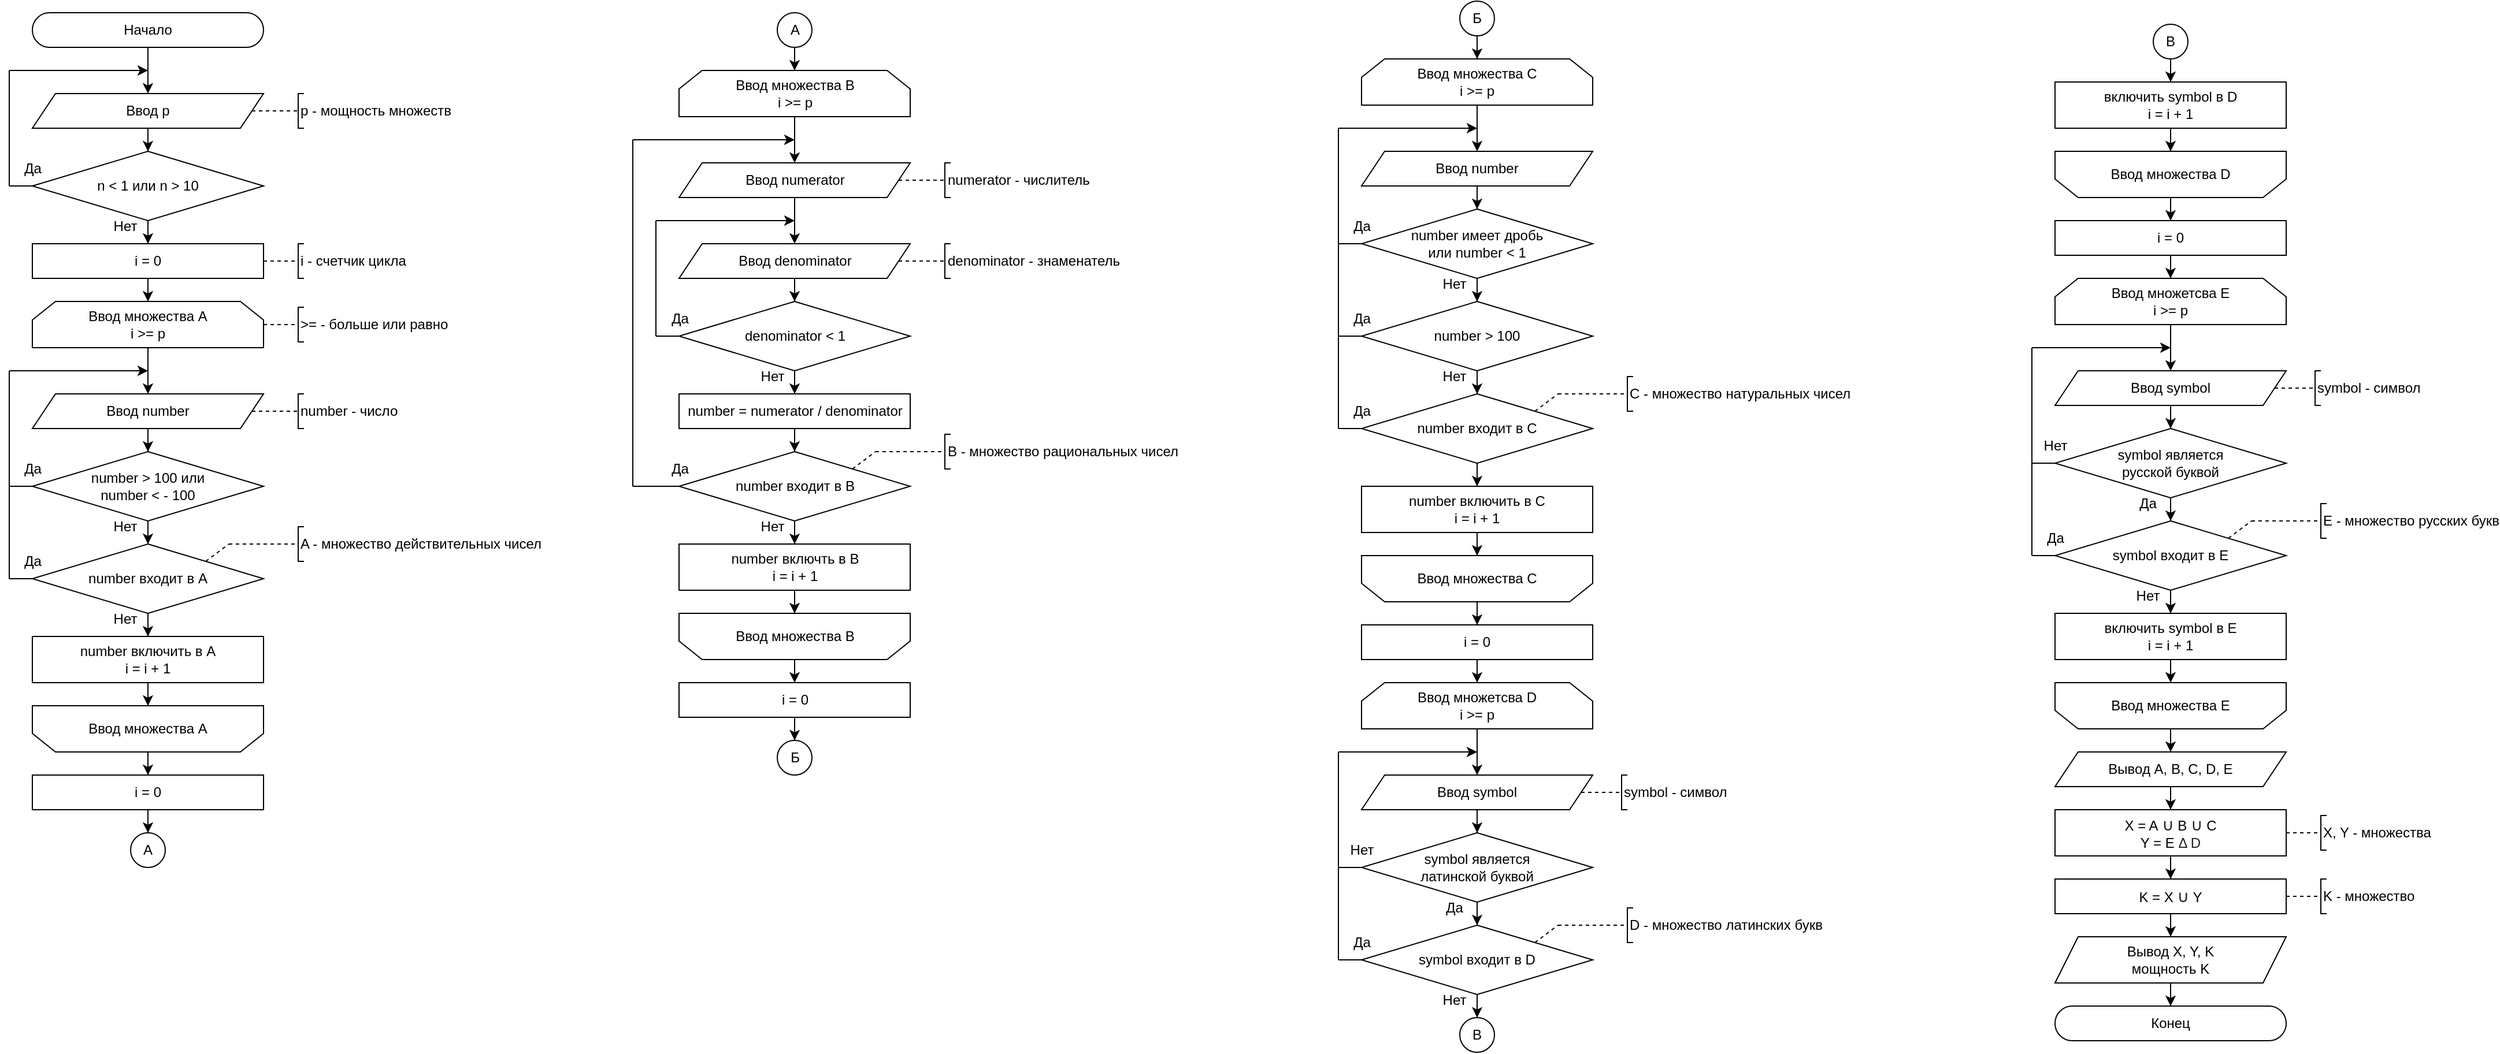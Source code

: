 <mxfile version="26.0.16">
  <diagram name="Страница — 1" id="PtERw0xOoVtdUdhSGjrE">
    <mxGraphModel dx="2607" dy="2776" grid="1" gridSize="10" guides="1" tooltips="1" connect="1" arrows="1" fold="1" page="1" pageScale="1" pageWidth="827" pageHeight="1169" math="0" shadow="0">
      <root>
        <mxCell id="0" />
        <mxCell id="1" parent="0" />
        <mxCell id="Uu_lsFA8rjKnJpgMJT7A-3" style="edgeStyle=orthogonalEdgeStyle;rounded=0;orthogonalLoop=1;jettySize=auto;html=1;" parent="1" source="Uu_lsFA8rjKnJpgMJT7A-1" target="Uu_lsFA8rjKnJpgMJT7A-2" edge="1">
          <mxGeometry relative="1" as="geometry" />
        </mxCell>
        <mxCell id="Uu_lsFA8rjKnJpgMJT7A-1" value="Начало" style="rounded=1;whiteSpace=wrap;html=1;arcSize=50;" parent="1" vertex="1">
          <mxGeometry x="160" y="-1150" width="200" height="30" as="geometry" />
        </mxCell>
        <mxCell id="Uu_lsFA8rjKnJpgMJT7A-7" style="edgeStyle=orthogonalEdgeStyle;rounded=0;orthogonalLoop=1;jettySize=auto;html=1;" parent="1" source="Uu_lsFA8rjKnJpgMJT7A-2" target="Uu_lsFA8rjKnJpgMJT7A-6" edge="1">
          <mxGeometry relative="1" as="geometry" />
        </mxCell>
        <mxCell id="Uu_lsFA8rjKnJpgMJT7A-2" value="Ввод p" style="shape=parallelogram;perimeter=parallelogramPerimeter;whiteSpace=wrap;html=1;fixedSize=1;" parent="1" vertex="1">
          <mxGeometry x="160" y="-1080" width="200" height="30" as="geometry" />
        </mxCell>
        <mxCell id="Uu_lsFA8rjKnJpgMJT7A-4" value="p - мощность множеств" style="strokeWidth=1;html=1;shape=mxgraph.flowchart.annotation_1;align=left;pointerEvents=1;" parent="1" vertex="1">
          <mxGeometry x="390" y="-1080" width="5" height="30" as="geometry" />
        </mxCell>
        <mxCell id="Uu_lsFA8rjKnJpgMJT7A-5" value="" style="endArrow=none;html=1;rounded=0;entryX=0;entryY=0.5;entryDx=0;entryDy=0;entryPerimeter=0;dashed=1;" parent="1" source="Uu_lsFA8rjKnJpgMJT7A-2" target="Uu_lsFA8rjKnJpgMJT7A-4" edge="1">
          <mxGeometry width="50" height="50" relative="1" as="geometry">
            <mxPoint x="360" y="-1065" as="sourcePoint" />
            <mxPoint x="440" y="-1075" as="targetPoint" />
          </mxGeometry>
        </mxCell>
        <mxCell id="Uu_lsFA8rjKnJpgMJT7A-13" style="edgeStyle=orthogonalEdgeStyle;rounded=0;orthogonalLoop=1;jettySize=auto;html=1;" parent="1" source="Uu_lsFA8rjKnJpgMJT7A-6" target="Uu_lsFA8rjKnJpgMJT7A-12" edge="1">
          <mxGeometry relative="1" as="geometry" />
        </mxCell>
        <mxCell id="Uu_lsFA8rjKnJpgMJT7A-6" value="n &amp;lt; 1 или n &amp;gt; 10" style="rhombus;whiteSpace=wrap;html=1;" parent="1" vertex="1">
          <mxGeometry x="160" y="-1030" width="200" height="60" as="geometry" />
        </mxCell>
        <mxCell id="Uu_lsFA8rjKnJpgMJT7A-8" value="" style="endArrow=none;html=1;rounded=0;entryX=0;entryY=0.5;entryDx=0;entryDy=0;" parent="1" target="Uu_lsFA8rjKnJpgMJT7A-6" edge="1">
          <mxGeometry width="50" height="50" relative="1" as="geometry">
            <mxPoint x="140" y="-1000" as="sourcePoint" />
            <mxPoint x="350" y="-1030" as="targetPoint" />
          </mxGeometry>
        </mxCell>
        <mxCell id="Uu_lsFA8rjKnJpgMJT7A-9" value="" style="endArrow=classic;html=1;rounded=0;endFill=1;" parent="1" edge="1">
          <mxGeometry width="50" height="50" relative="1" as="geometry">
            <mxPoint x="140" y="-1100" as="sourcePoint" />
            <mxPoint x="260" y="-1100" as="targetPoint" />
          </mxGeometry>
        </mxCell>
        <mxCell id="Uu_lsFA8rjKnJpgMJT7A-10" value="" style="endArrow=none;html=1;rounded=0;" parent="1" edge="1">
          <mxGeometry width="50" height="50" relative="1" as="geometry">
            <mxPoint x="140" y="-1000" as="sourcePoint" />
            <mxPoint x="140" y="-1100" as="targetPoint" />
          </mxGeometry>
        </mxCell>
        <mxCell id="Uu_lsFA8rjKnJpgMJT7A-11" value="Да" style="text;html=1;align=center;verticalAlign=middle;resizable=0;points=[];autosize=1;strokeColor=none;fillColor=none;" parent="1" vertex="1">
          <mxGeometry x="140" y="-1030" width="40" height="30" as="geometry" />
        </mxCell>
        <mxCell id="Uu_lsFA8rjKnJpgMJT7A-17" style="edgeStyle=orthogonalEdgeStyle;rounded=0;orthogonalLoop=1;jettySize=auto;html=1;" parent="1" source="Uu_lsFA8rjKnJpgMJT7A-12" target="Uu_lsFA8rjKnJpgMJT7A-16" edge="1">
          <mxGeometry relative="1" as="geometry" />
        </mxCell>
        <mxCell id="Uu_lsFA8rjKnJpgMJT7A-12" value="i = 0" style="rounded=0;whiteSpace=wrap;html=1;" parent="1" vertex="1">
          <mxGeometry x="160" y="-950" width="200" height="30" as="geometry" />
        </mxCell>
        <mxCell id="Uu_lsFA8rjKnJpgMJT7A-14" value="i - счетчик цикла" style="strokeWidth=1;html=1;shape=mxgraph.flowchart.annotation_1;align=left;pointerEvents=1;" parent="1" vertex="1">
          <mxGeometry x="390" y="-950" width="5" height="30" as="geometry" />
        </mxCell>
        <mxCell id="Uu_lsFA8rjKnJpgMJT7A-15" value="" style="endArrow=none;html=1;rounded=0;entryX=0;entryY=0.5;entryDx=0;entryDy=0;entryPerimeter=0;exitX=1;exitY=0.5;exitDx=0;exitDy=0;dashed=1;" parent="1" target="Uu_lsFA8rjKnJpgMJT7A-14" edge="1">
          <mxGeometry width="50" height="50" relative="1" as="geometry">
            <mxPoint x="360" y="-935" as="sourcePoint" />
            <mxPoint x="440" y="-945" as="targetPoint" />
          </mxGeometry>
        </mxCell>
        <mxCell id="Uu_lsFA8rjKnJpgMJT7A-19" style="edgeStyle=orthogonalEdgeStyle;rounded=0;orthogonalLoop=1;jettySize=auto;html=1;" parent="1" source="Uu_lsFA8rjKnJpgMJT7A-16" target="Uu_lsFA8rjKnJpgMJT7A-18" edge="1">
          <mxGeometry relative="1" as="geometry" />
        </mxCell>
        <mxCell id="Uu_lsFA8rjKnJpgMJT7A-16" value="Ввод множества A&lt;div&gt;i &amp;gt;= p&lt;/div&gt;" style="shape=loopLimit;whiteSpace=wrap;html=1;" parent="1" vertex="1">
          <mxGeometry x="160" y="-900" width="200" height="40" as="geometry" />
        </mxCell>
        <mxCell id="Uu_lsFA8rjKnJpgMJT7A-23" style="edgeStyle=orthogonalEdgeStyle;rounded=0;orthogonalLoop=1;jettySize=auto;html=1;" parent="1" source="Uu_lsFA8rjKnJpgMJT7A-18" target="Uu_lsFA8rjKnJpgMJT7A-22" edge="1">
          <mxGeometry relative="1" as="geometry" />
        </mxCell>
        <mxCell id="Uu_lsFA8rjKnJpgMJT7A-18" value="Ввод number" style="shape=parallelogram;perimeter=parallelogramPerimeter;whiteSpace=wrap;html=1;fixedSize=1;" parent="1" vertex="1">
          <mxGeometry x="160" y="-820" width="200" height="30" as="geometry" />
        </mxCell>
        <mxCell id="Uu_lsFA8rjKnJpgMJT7A-20" value="number - число" style="strokeWidth=1;html=1;shape=mxgraph.flowchart.annotation_1;align=left;pointerEvents=1;" parent="1" vertex="1">
          <mxGeometry x="390" y="-820" width="5" height="30" as="geometry" />
        </mxCell>
        <mxCell id="Uu_lsFA8rjKnJpgMJT7A-21" value="" style="endArrow=none;html=1;rounded=0;entryX=0;entryY=0.5;entryDx=0;entryDy=0;entryPerimeter=0;dashed=1;" parent="1" source="Uu_lsFA8rjKnJpgMJT7A-18" target="Uu_lsFA8rjKnJpgMJT7A-20" edge="1">
          <mxGeometry width="50" height="50" relative="1" as="geometry">
            <mxPoint x="360" y="-805" as="sourcePoint" />
            <mxPoint x="440" y="-815" as="targetPoint" />
          </mxGeometry>
        </mxCell>
        <mxCell id="Uu_lsFA8rjKnJpgMJT7A-31" style="edgeStyle=orthogonalEdgeStyle;rounded=0;orthogonalLoop=1;jettySize=auto;html=1;" parent="1" source="Uu_lsFA8rjKnJpgMJT7A-22" target="Uu_lsFA8rjKnJpgMJT7A-30" edge="1">
          <mxGeometry relative="1" as="geometry" />
        </mxCell>
        <mxCell id="Uu_lsFA8rjKnJpgMJT7A-22" value="number &amp;gt; 100 или&lt;div&gt;number &amp;lt; - 100&lt;/div&gt;" style="rhombus;whiteSpace=wrap;html=1;" parent="1" vertex="1">
          <mxGeometry x="160" y="-770" width="200" height="60" as="geometry" />
        </mxCell>
        <mxCell id="Uu_lsFA8rjKnJpgMJT7A-24" value="" style="endArrow=none;html=1;rounded=0;entryX=0;entryY=0.5;entryDx=0;entryDy=0;" parent="1" target="Uu_lsFA8rjKnJpgMJT7A-22" edge="1">
          <mxGeometry width="50" height="50" relative="1" as="geometry">
            <mxPoint x="140" y="-740" as="sourcePoint" />
            <mxPoint x="150" y="-740" as="targetPoint" />
          </mxGeometry>
        </mxCell>
        <mxCell id="Uu_lsFA8rjKnJpgMJT7A-25" value="" style="endArrow=classic;html=1;rounded=0;endFill=1;" parent="1" edge="1">
          <mxGeometry width="50" height="50" relative="1" as="geometry">
            <mxPoint x="140" y="-840" as="sourcePoint" />
            <mxPoint x="260" y="-840" as="targetPoint" />
          </mxGeometry>
        </mxCell>
        <mxCell id="Uu_lsFA8rjKnJpgMJT7A-26" value="" style="endArrow=none;html=1;rounded=0;" parent="1" edge="1">
          <mxGeometry width="50" height="50" relative="1" as="geometry">
            <mxPoint x="140" y="-660" as="sourcePoint" />
            <mxPoint x="140" y="-840" as="targetPoint" />
          </mxGeometry>
        </mxCell>
        <mxCell id="Uu_lsFA8rjKnJpgMJT7A-27" value="Нет" style="text;html=1;align=center;verticalAlign=middle;resizable=0;points=[];autosize=1;strokeColor=none;fillColor=none;" parent="1" vertex="1">
          <mxGeometry x="220" y="-980" width="40" height="30" as="geometry" />
        </mxCell>
        <mxCell id="Uu_lsFA8rjKnJpgMJT7A-28" value="Да" style="text;html=1;align=center;verticalAlign=middle;resizable=0;points=[];autosize=1;strokeColor=none;fillColor=none;" parent="1" vertex="1">
          <mxGeometry x="140" y="-770" width="40" height="30" as="geometry" />
        </mxCell>
        <mxCell id="Uu_lsFA8rjKnJpgMJT7A-39" style="edgeStyle=orthogonalEdgeStyle;rounded=0;orthogonalLoop=1;jettySize=auto;html=1;" parent="1" source="Uu_lsFA8rjKnJpgMJT7A-30" target="Uu_lsFA8rjKnJpgMJT7A-38" edge="1">
          <mxGeometry relative="1" as="geometry" />
        </mxCell>
        <mxCell id="Uu_lsFA8rjKnJpgMJT7A-30" value="number входит в A" style="rhombus;whiteSpace=wrap;html=1;" parent="1" vertex="1">
          <mxGeometry x="160" y="-690" width="200" height="60" as="geometry" />
        </mxCell>
        <mxCell id="Uu_lsFA8rjKnJpgMJT7A-32" value="Нет" style="text;html=1;align=center;verticalAlign=middle;resizable=0;points=[];autosize=1;strokeColor=none;fillColor=none;" parent="1" vertex="1">
          <mxGeometry x="220" y="-720" width="40" height="30" as="geometry" />
        </mxCell>
        <mxCell id="Uu_lsFA8rjKnJpgMJT7A-33" value="" style="endArrow=none;html=1;rounded=0;exitX=0;exitY=0.5;exitDx=0;exitDy=0;" parent="1" source="Uu_lsFA8rjKnJpgMJT7A-30" edge="1">
          <mxGeometry width="50" height="50" relative="1" as="geometry">
            <mxPoint x="250" y="-660" as="sourcePoint" />
            <mxPoint x="140" y="-660" as="targetPoint" />
          </mxGeometry>
        </mxCell>
        <mxCell id="Uu_lsFA8rjKnJpgMJT7A-34" value="Да" style="text;html=1;align=center;verticalAlign=middle;resizable=0;points=[];autosize=1;strokeColor=none;fillColor=none;" parent="1" vertex="1">
          <mxGeometry x="140" y="-690" width="40" height="30" as="geometry" />
        </mxCell>
        <mxCell id="Uu_lsFA8rjKnJpgMJT7A-35" value="A - множество действительных чисел" style="strokeWidth=1;html=1;shape=mxgraph.flowchart.annotation_1;align=left;pointerEvents=1;" parent="1" vertex="1">
          <mxGeometry x="390" y="-705" width="5" height="30" as="geometry" />
        </mxCell>
        <mxCell id="Uu_lsFA8rjKnJpgMJT7A-36" value="" style="endArrow=none;html=1;rounded=0;entryX=0;entryY=0.5;entryDx=0;entryDy=0;entryPerimeter=0;exitX=1;exitY=0.5;exitDx=0;exitDy=0;dashed=1;" parent="1" target="Uu_lsFA8rjKnJpgMJT7A-35" edge="1">
          <mxGeometry width="50" height="50" relative="1" as="geometry">
            <mxPoint x="330" y="-690" as="sourcePoint" />
            <mxPoint x="410" y="-700" as="targetPoint" />
          </mxGeometry>
        </mxCell>
        <mxCell id="Uu_lsFA8rjKnJpgMJT7A-37" value="" style="endArrow=none;html=1;rounded=0;exitX=1;exitY=0;exitDx=0;exitDy=0;dashed=1;" parent="1" source="Uu_lsFA8rjKnJpgMJT7A-30" edge="1">
          <mxGeometry width="50" height="50" relative="1" as="geometry">
            <mxPoint x="250" y="-660" as="sourcePoint" />
            <mxPoint x="330" y="-690" as="targetPoint" />
          </mxGeometry>
        </mxCell>
        <mxCell id="Uu_lsFA8rjKnJpgMJT7A-43" style="edgeStyle=orthogonalEdgeStyle;rounded=0;orthogonalLoop=1;jettySize=auto;html=1;" parent="1" source="Uu_lsFA8rjKnJpgMJT7A-38" target="Uu_lsFA8rjKnJpgMJT7A-42" edge="1">
          <mxGeometry relative="1" as="geometry" />
        </mxCell>
        <mxCell id="Uu_lsFA8rjKnJpgMJT7A-38" value="number включить в A&lt;div&gt;i = i + 1&lt;/div&gt;" style="rounded=0;whiteSpace=wrap;html=1;" parent="1" vertex="1">
          <mxGeometry x="160" y="-610" width="200" height="40" as="geometry" />
        </mxCell>
        <mxCell id="Uu_lsFA8rjKnJpgMJT7A-45" style="edgeStyle=orthogonalEdgeStyle;rounded=0;orthogonalLoop=1;jettySize=auto;html=1;" parent="1" source="Uu_lsFA8rjKnJpgMJT7A-42" target="Uu_lsFA8rjKnJpgMJT7A-44" edge="1">
          <mxGeometry relative="1" as="geometry" />
        </mxCell>
        <mxCell id="Uu_lsFA8rjKnJpgMJT7A-42" value="Ввод множества A" style="shape=loopLimit;whiteSpace=wrap;html=1;direction=west;" parent="1" vertex="1">
          <mxGeometry x="160" y="-550" width="200" height="40" as="geometry" />
        </mxCell>
        <mxCell id="NnZ01fGDkVKRIdkjpcyv-2" style="edgeStyle=orthogonalEdgeStyle;rounded=0;orthogonalLoop=1;jettySize=auto;html=1;" edge="1" parent="1" source="Uu_lsFA8rjKnJpgMJT7A-44" target="NnZ01fGDkVKRIdkjpcyv-1">
          <mxGeometry relative="1" as="geometry" />
        </mxCell>
        <mxCell id="Uu_lsFA8rjKnJpgMJT7A-44" value="i = 0" style="rounded=0;whiteSpace=wrap;html=1;" parent="1" vertex="1">
          <mxGeometry x="160" y="-490" width="200" height="30" as="geometry" />
        </mxCell>
        <mxCell id="Uu_lsFA8rjKnJpgMJT7A-50" style="edgeStyle=orthogonalEdgeStyle;rounded=0;orthogonalLoop=1;jettySize=auto;html=1;" parent="1" source="Uu_lsFA8rjKnJpgMJT7A-46" target="Uu_lsFA8rjKnJpgMJT7A-49" edge="1">
          <mxGeometry relative="1" as="geometry" />
        </mxCell>
        <mxCell id="Uu_lsFA8rjKnJpgMJT7A-46" value="Ввод множества B&lt;div&gt;i &amp;gt;= p&lt;/div&gt;" style="shape=loopLimit;whiteSpace=wrap;html=1;" parent="1" vertex="1">
          <mxGeometry x="719.5" y="-1100" width="200" height="40" as="geometry" />
        </mxCell>
        <mxCell id="Uu_lsFA8rjKnJpgMJT7A-48" value="Нет" style="text;html=1;align=center;verticalAlign=middle;resizable=0;points=[];autosize=1;strokeColor=none;fillColor=none;" parent="1" vertex="1">
          <mxGeometry x="220" y="-640" width="40" height="30" as="geometry" />
        </mxCell>
        <mxCell id="Uu_lsFA8rjKnJpgMJT7A-54" style="edgeStyle=orthogonalEdgeStyle;rounded=0;orthogonalLoop=1;jettySize=auto;html=1;" parent="1" source="Uu_lsFA8rjKnJpgMJT7A-49" target="Uu_lsFA8rjKnJpgMJT7A-53" edge="1">
          <mxGeometry relative="1" as="geometry" />
        </mxCell>
        <mxCell id="Uu_lsFA8rjKnJpgMJT7A-49" value="Ввод&amp;nbsp;numerator" style="shape=parallelogram;perimeter=parallelogramPerimeter;whiteSpace=wrap;html=1;fixedSize=1;" parent="1" vertex="1">
          <mxGeometry x="719.5" y="-1020" width="200" height="30" as="geometry" />
        </mxCell>
        <mxCell id="Uu_lsFA8rjKnJpgMJT7A-51" value="numerator - числитель" style="strokeWidth=1;html=1;shape=mxgraph.flowchart.annotation_1;align=left;pointerEvents=1;" parent="1" vertex="1">
          <mxGeometry x="949.5" y="-1020" width="5" height="30" as="geometry" />
        </mxCell>
        <mxCell id="Uu_lsFA8rjKnJpgMJT7A-52" value="" style="endArrow=none;html=1;rounded=0;entryX=0;entryY=0.5;entryDx=0;entryDy=0;entryPerimeter=0;dashed=1;" parent="1" source="Uu_lsFA8rjKnJpgMJT7A-49" target="Uu_lsFA8rjKnJpgMJT7A-51" edge="1">
          <mxGeometry width="50" height="50" relative="1" as="geometry">
            <mxPoint x="919.5" y="-1005" as="sourcePoint" />
            <mxPoint x="999.5" y="-1015" as="targetPoint" />
          </mxGeometry>
        </mxCell>
        <mxCell id="Uu_lsFA8rjKnJpgMJT7A-56" style="edgeStyle=orthogonalEdgeStyle;rounded=0;orthogonalLoop=1;jettySize=auto;html=1;" parent="1" source="Uu_lsFA8rjKnJpgMJT7A-53" target="Uu_lsFA8rjKnJpgMJT7A-55" edge="1">
          <mxGeometry relative="1" as="geometry" />
        </mxCell>
        <mxCell id="Uu_lsFA8rjKnJpgMJT7A-53" value="Ввод&amp;nbsp;denominator" style="shape=parallelogram;perimeter=parallelogramPerimeter;whiteSpace=wrap;html=1;fixedSize=1;" parent="1" vertex="1">
          <mxGeometry x="719.5" y="-950" width="200" height="30" as="geometry" />
        </mxCell>
        <mxCell id="Uu_lsFA8rjKnJpgMJT7A-64" style="edgeStyle=orthogonalEdgeStyle;rounded=0;orthogonalLoop=1;jettySize=auto;html=1;" parent="1" source="Uu_lsFA8rjKnJpgMJT7A-55" target="Uu_lsFA8rjKnJpgMJT7A-63" edge="1">
          <mxGeometry relative="1" as="geometry" />
        </mxCell>
        <mxCell id="Uu_lsFA8rjKnJpgMJT7A-55" value="denominator &amp;lt; 1" style="rhombus;whiteSpace=wrap;html=1;" parent="1" vertex="1">
          <mxGeometry x="719.5" y="-900" width="200" height="60" as="geometry" />
        </mxCell>
        <mxCell id="Uu_lsFA8rjKnJpgMJT7A-57" value="denominator - знаменатель" style="strokeWidth=1;html=1;shape=mxgraph.flowchart.annotation_1;align=left;pointerEvents=1;" parent="1" vertex="1">
          <mxGeometry x="949.5" y="-950" width="5" height="30" as="geometry" />
        </mxCell>
        <mxCell id="Uu_lsFA8rjKnJpgMJT7A-58" value="" style="endArrow=none;html=1;rounded=0;entryX=0;entryY=0.5;entryDx=0;entryDy=0;entryPerimeter=0;dashed=1;" parent="1" source="Uu_lsFA8rjKnJpgMJT7A-53" target="Uu_lsFA8rjKnJpgMJT7A-57" edge="1">
          <mxGeometry width="50" height="50" relative="1" as="geometry">
            <mxPoint x="919.5" y="-935" as="sourcePoint" />
            <mxPoint x="999.5" y="-945" as="targetPoint" />
          </mxGeometry>
        </mxCell>
        <mxCell id="Uu_lsFA8rjKnJpgMJT7A-59" value="" style="endArrow=none;html=1;rounded=0;exitX=0;exitY=0.5;exitDx=0;exitDy=0;" parent="1" source="Uu_lsFA8rjKnJpgMJT7A-55" edge="1">
          <mxGeometry width="50" height="50" relative="1" as="geometry">
            <mxPoint x="779.5" y="-850" as="sourcePoint" />
            <mxPoint x="699.5" y="-870" as="targetPoint" />
          </mxGeometry>
        </mxCell>
        <mxCell id="Uu_lsFA8rjKnJpgMJT7A-60" value="" style="endArrow=classic;html=1;rounded=0;endFill=1;" parent="1" edge="1">
          <mxGeometry width="50" height="50" relative="1" as="geometry">
            <mxPoint x="699.5" y="-970" as="sourcePoint" />
            <mxPoint x="819.5" y="-970" as="targetPoint" />
          </mxGeometry>
        </mxCell>
        <mxCell id="Uu_lsFA8rjKnJpgMJT7A-61" value="" style="endArrow=none;html=1;rounded=0;" parent="1" edge="1">
          <mxGeometry width="50" height="50" relative="1" as="geometry">
            <mxPoint x="699.5" y="-870" as="sourcePoint" />
            <mxPoint x="699.5" y="-970" as="targetPoint" />
          </mxGeometry>
        </mxCell>
        <mxCell id="Uu_lsFA8rjKnJpgMJT7A-62" value="Да" style="text;html=1;align=center;verticalAlign=middle;resizable=0;points=[];autosize=1;strokeColor=none;fillColor=none;" parent="1" vertex="1">
          <mxGeometry x="699.5" y="-900" width="40" height="30" as="geometry" />
        </mxCell>
        <mxCell id="Uu_lsFA8rjKnJpgMJT7A-74" style="edgeStyle=orthogonalEdgeStyle;rounded=0;orthogonalLoop=1;jettySize=auto;html=1;" parent="1" source="Uu_lsFA8rjKnJpgMJT7A-63" target="Uu_lsFA8rjKnJpgMJT7A-73" edge="1">
          <mxGeometry relative="1" as="geometry" />
        </mxCell>
        <mxCell id="Uu_lsFA8rjKnJpgMJT7A-63" value="number = numerator / denominator" style="rounded=0;whiteSpace=wrap;html=1;" parent="1" vertex="1">
          <mxGeometry x="719.5" y="-820" width="200" height="30" as="geometry" />
        </mxCell>
        <mxCell id="Uu_lsFA8rjKnJpgMJT7A-65" value="Нет" style="text;html=1;align=center;verticalAlign=middle;resizable=0;points=[];autosize=1;strokeColor=none;fillColor=none;" parent="1" vertex="1">
          <mxGeometry x="779.5" y="-850" width="40" height="30" as="geometry" />
        </mxCell>
        <mxCell id="Uu_lsFA8rjKnJpgMJT7A-72" style="edgeStyle=orthogonalEdgeStyle;rounded=0;orthogonalLoop=1;jettySize=auto;html=1;" parent="1" source="Uu_lsFA8rjKnJpgMJT7A-66" target="Uu_lsFA8rjKnJpgMJT7A-71" edge="1">
          <mxGeometry relative="1" as="geometry" />
        </mxCell>
        <mxCell id="Uu_lsFA8rjKnJpgMJT7A-66" value="number включть в B&lt;div&gt;i = i + 1&lt;/div&gt;" style="rounded=0;whiteSpace=wrap;html=1;" parent="1" vertex="1">
          <mxGeometry x="719.5" y="-690" width="200" height="40" as="geometry" />
        </mxCell>
        <mxCell id="Uu_lsFA8rjKnJpgMJT7A-90" style="edgeStyle=orthogonalEdgeStyle;rounded=0;orthogonalLoop=1;jettySize=auto;html=1;" parent="1" source="Uu_lsFA8rjKnJpgMJT7A-71" target="Uu_lsFA8rjKnJpgMJT7A-89" edge="1">
          <mxGeometry relative="1" as="geometry" />
        </mxCell>
        <mxCell id="Uu_lsFA8rjKnJpgMJT7A-71" value="Ввод множества B" style="shape=loopLimit;whiteSpace=wrap;html=1;direction=west;" parent="1" vertex="1">
          <mxGeometry x="719.5" y="-630" width="200" height="40" as="geometry" />
        </mxCell>
        <mxCell id="Uu_lsFA8rjKnJpgMJT7A-80" style="edgeStyle=orthogonalEdgeStyle;rounded=0;orthogonalLoop=1;jettySize=auto;html=1;" parent="1" source="Uu_lsFA8rjKnJpgMJT7A-73" target="Uu_lsFA8rjKnJpgMJT7A-66" edge="1">
          <mxGeometry relative="1" as="geometry" />
        </mxCell>
        <mxCell id="Uu_lsFA8rjKnJpgMJT7A-73" value="number входит в B" style="rhombus;whiteSpace=wrap;html=1;" parent="1" vertex="1">
          <mxGeometry x="719.5" y="-770" width="200" height="60" as="geometry" />
        </mxCell>
        <mxCell id="Uu_lsFA8rjKnJpgMJT7A-75" value="" style="endArrow=classic;html=1;rounded=0;endFill=1;" parent="1" edge="1">
          <mxGeometry width="50" height="50" relative="1" as="geometry">
            <mxPoint x="679.5" y="-1040" as="sourcePoint" />
            <mxPoint x="819.5" y="-1040" as="targetPoint" />
          </mxGeometry>
        </mxCell>
        <mxCell id="Uu_lsFA8rjKnJpgMJT7A-77" value="" style="endArrow=none;html=1;rounded=0;" parent="1" edge="1">
          <mxGeometry width="50" height="50" relative="1" as="geometry">
            <mxPoint x="679.5" y="-740" as="sourcePoint" />
            <mxPoint x="679.5" y="-1040" as="targetPoint" />
          </mxGeometry>
        </mxCell>
        <mxCell id="Uu_lsFA8rjKnJpgMJT7A-78" value="" style="endArrow=none;html=1;rounded=0;entryX=0;entryY=0.5;entryDx=0;entryDy=0;" parent="1" target="Uu_lsFA8rjKnJpgMJT7A-73" edge="1">
          <mxGeometry width="50" height="50" relative="1" as="geometry">
            <mxPoint x="679.5" y="-740" as="sourcePoint" />
            <mxPoint x="859.5" y="-900" as="targetPoint" />
          </mxGeometry>
        </mxCell>
        <mxCell id="Uu_lsFA8rjKnJpgMJT7A-79" value="Да" style="text;html=1;align=center;verticalAlign=middle;resizable=0;points=[];autosize=1;strokeColor=none;fillColor=none;" parent="1" vertex="1">
          <mxGeometry x="699.5" y="-770" width="40" height="30" as="geometry" />
        </mxCell>
        <mxCell id="Uu_lsFA8rjKnJpgMJT7A-81" value="Нет" style="text;html=1;align=center;verticalAlign=middle;resizable=0;points=[];autosize=1;strokeColor=none;fillColor=none;" parent="1" vertex="1">
          <mxGeometry x="779.5" y="-720" width="40" height="30" as="geometry" />
        </mxCell>
        <mxCell id="Uu_lsFA8rjKnJpgMJT7A-82" value="B - множество рациональных чисел" style="strokeWidth=1;html=1;shape=mxgraph.flowchart.annotation_1;align=left;pointerEvents=1;" parent="1" vertex="1">
          <mxGeometry x="949.5" y="-785" width="5" height="30" as="geometry" />
        </mxCell>
        <mxCell id="Uu_lsFA8rjKnJpgMJT7A-83" value="" style="endArrow=none;html=1;rounded=0;entryX=0;entryY=0.5;entryDx=0;entryDy=0;entryPerimeter=0;dashed=1;" parent="1" target="Uu_lsFA8rjKnJpgMJT7A-82" edge="1">
          <mxGeometry width="50" height="50" relative="1" as="geometry">
            <mxPoint x="889.5" y="-770" as="sourcePoint" />
            <mxPoint x="974.5" y="-780" as="targetPoint" />
          </mxGeometry>
        </mxCell>
        <mxCell id="Uu_lsFA8rjKnJpgMJT7A-88" value="" style="endArrow=none;html=1;rounded=0;exitX=1;exitY=0;exitDx=0;exitDy=0;dashed=1;" parent="1" source="Uu_lsFA8rjKnJpgMJT7A-73" edge="1">
          <mxGeometry width="50" height="50" relative="1" as="geometry">
            <mxPoint x="879.5" y="-760" as="sourcePoint" />
            <mxPoint x="889.5" y="-770" as="targetPoint" />
          </mxGeometry>
        </mxCell>
        <mxCell id="NnZ01fGDkVKRIdkjpcyv-10" style="edgeStyle=orthogonalEdgeStyle;rounded=0;orthogonalLoop=1;jettySize=auto;html=1;" edge="1" parent="1" source="Uu_lsFA8rjKnJpgMJT7A-89" target="NnZ01fGDkVKRIdkjpcyv-9">
          <mxGeometry relative="1" as="geometry" />
        </mxCell>
        <mxCell id="Uu_lsFA8rjKnJpgMJT7A-89" value="i = 0" style="rounded=0;whiteSpace=wrap;html=1;" parent="1" vertex="1">
          <mxGeometry x="719.5" y="-570" width="200" height="30" as="geometry" />
        </mxCell>
        <mxCell id="Uu_lsFA8rjKnJpgMJT7A-94" style="edgeStyle=orthogonalEdgeStyle;rounded=0;orthogonalLoop=1;jettySize=auto;html=1;" parent="1" source="Uu_lsFA8rjKnJpgMJT7A-91" target="Uu_lsFA8rjKnJpgMJT7A-93" edge="1">
          <mxGeometry relative="1" as="geometry" />
        </mxCell>
        <mxCell id="Uu_lsFA8rjKnJpgMJT7A-91" value="Ввод множества C&lt;div&gt;i &amp;gt;= p&lt;/div&gt;" style="shape=loopLimit;whiteSpace=wrap;html=1;" parent="1" vertex="1">
          <mxGeometry x="1310" y="-1110" width="200" height="40" as="geometry" />
        </mxCell>
        <mxCell id="Uu_lsFA8rjKnJpgMJT7A-96" style="edgeStyle=orthogonalEdgeStyle;rounded=0;orthogonalLoop=1;jettySize=auto;html=1;" parent="1" source="Uu_lsFA8rjKnJpgMJT7A-93" target="Uu_lsFA8rjKnJpgMJT7A-95" edge="1">
          <mxGeometry relative="1" as="geometry" />
        </mxCell>
        <mxCell id="Uu_lsFA8rjKnJpgMJT7A-93" value="Ввод number" style="shape=parallelogram;perimeter=parallelogramPerimeter;whiteSpace=wrap;html=1;fixedSize=1;" parent="1" vertex="1">
          <mxGeometry x="1310" y="-1030" width="200" height="30" as="geometry" />
        </mxCell>
        <mxCell id="Uu_lsFA8rjKnJpgMJT7A-104" style="edgeStyle=orthogonalEdgeStyle;rounded=0;orthogonalLoop=1;jettySize=auto;html=1;" parent="1" source="Uu_lsFA8rjKnJpgMJT7A-95" target="Uu_lsFA8rjKnJpgMJT7A-103" edge="1">
          <mxGeometry relative="1" as="geometry" />
        </mxCell>
        <mxCell id="Uu_lsFA8rjKnJpgMJT7A-95" value="number имеет дробь&lt;div&gt;или&amp;nbsp;&lt;span style=&quot;background-color: transparent; color: light-dark(rgb(0, 0, 0), rgb(255, 255, 255));&quot;&gt;number &amp;lt; 1&lt;/span&gt;&lt;/div&gt;" style="rhombus;whiteSpace=wrap;html=1;" parent="1" vertex="1">
          <mxGeometry x="1310" y="-980" width="200" height="60" as="geometry" />
        </mxCell>
        <mxCell id="Uu_lsFA8rjKnJpgMJT7A-97" value="" style="endArrow=classic;html=1;rounded=0;endFill=1;" parent="1" edge="1">
          <mxGeometry width="50" height="50" relative="1" as="geometry">
            <mxPoint x="1290" y="-1050" as="sourcePoint" />
            <mxPoint x="1410" y="-1050" as="targetPoint" />
          </mxGeometry>
        </mxCell>
        <mxCell id="Uu_lsFA8rjKnJpgMJT7A-98" value="" style="endArrow=none;html=1;rounded=0;entryX=0;entryY=0.5;entryDx=0;entryDy=0;" parent="1" target="Uu_lsFA8rjKnJpgMJT7A-95" edge="1">
          <mxGeometry width="50" height="50" relative="1" as="geometry">
            <mxPoint x="1290" y="-950" as="sourcePoint" />
            <mxPoint x="1440" y="-990" as="targetPoint" />
          </mxGeometry>
        </mxCell>
        <mxCell id="Uu_lsFA8rjKnJpgMJT7A-99" value="" style="endArrow=none;html=1;rounded=0;" parent="1" edge="1">
          <mxGeometry width="50" height="50" relative="1" as="geometry">
            <mxPoint x="1290" y="-790" as="sourcePoint" />
            <mxPoint x="1290" y="-1050" as="targetPoint" />
          </mxGeometry>
        </mxCell>
        <mxCell id="Uu_lsFA8rjKnJpgMJT7A-100" value="Да" style="text;html=1;align=center;verticalAlign=middle;resizable=0;points=[];autosize=1;strokeColor=none;fillColor=none;" parent="1" vertex="1">
          <mxGeometry x="1290" y="-980" width="40" height="30" as="geometry" />
        </mxCell>
        <mxCell id="Uu_lsFA8rjKnJpgMJT7A-109" style="edgeStyle=orthogonalEdgeStyle;rounded=0;orthogonalLoop=1;jettySize=auto;html=1;" parent="1" source="Uu_lsFA8rjKnJpgMJT7A-103" target="Uu_lsFA8rjKnJpgMJT7A-108" edge="1">
          <mxGeometry relative="1" as="geometry" />
        </mxCell>
        <mxCell id="Uu_lsFA8rjKnJpgMJT7A-103" value="number &amp;gt; 100" style="rhombus;whiteSpace=wrap;html=1;" parent="1" vertex="1">
          <mxGeometry x="1310" y="-900" width="200" height="60" as="geometry" />
        </mxCell>
        <mxCell id="Uu_lsFA8rjKnJpgMJT7A-105" value="" style="endArrow=none;html=1;rounded=0;entryX=0;entryY=0.5;entryDx=0;entryDy=0;" parent="1" target="Uu_lsFA8rjKnJpgMJT7A-103" edge="1">
          <mxGeometry width="50" height="50" relative="1" as="geometry">
            <mxPoint x="1290" y="-870" as="sourcePoint" />
            <mxPoint x="1440" y="-910" as="targetPoint" />
          </mxGeometry>
        </mxCell>
        <mxCell id="Uu_lsFA8rjKnJpgMJT7A-106" value="Да" style="text;html=1;align=center;verticalAlign=middle;resizable=0;points=[];autosize=1;strokeColor=none;fillColor=none;" parent="1" vertex="1">
          <mxGeometry x="1290" y="-900" width="40" height="30" as="geometry" />
        </mxCell>
        <mxCell id="Uu_lsFA8rjKnJpgMJT7A-107" value="Нет" style="text;html=1;align=center;verticalAlign=middle;resizable=0;points=[];autosize=1;strokeColor=none;fillColor=none;" parent="1" vertex="1">
          <mxGeometry x="1370" y="-930" width="40" height="30" as="geometry" />
        </mxCell>
        <mxCell id="Uu_lsFA8rjKnJpgMJT7A-117" style="edgeStyle=orthogonalEdgeStyle;rounded=0;orthogonalLoop=1;jettySize=auto;html=1;" parent="1" source="Uu_lsFA8rjKnJpgMJT7A-108" target="Uu_lsFA8rjKnJpgMJT7A-116" edge="1">
          <mxGeometry relative="1" as="geometry" />
        </mxCell>
        <mxCell id="Uu_lsFA8rjKnJpgMJT7A-108" value="number входит в C" style="rhombus;whiteSpace=wrap;html=1;" parent="1" vertex="1">
          <mxGeometry x="1310" y="-820" width="200" height="60" as="geometry" />
        </mxCell>
        <mxCell id="Uu_lsFA8rjKnJpgMJT7A-110" value="Нет" style="text;html=1;align=center;verticalAlign=middle;resizable=0;points=[];autosize=1;strokeColor=none;fillColor=none;" parent="1" vertex="1">
          <mxGeometry x="1370" y="-850" width="40" height="30" as="geometry" />
        </mxCell>
        <mxCell id="Uu_lsFA8rjKnJpgMJT7A-111" value="" style="endArrow=none;html=1;rounded=0;exitX=0;exitY=0.5;exitDx=0;exitDy=0;" parent="1" source="Uu_lsFA8rjKnJpgMJT7A-108" edge="1">
          <mxGeometry width="50" height="50" relative="1" as="geometry">
            <mxPoint x="1390" y="-790" as="sourcePoint" />
            <mxPoint x="1290" y="-790" as="targetPoint" />
          </mxGeometry>
        </mxCell>
        <mxCell id="Uu_lsFA8rjKnJpgMJT7A-112" value="Да" style="text;html=1;align=center;verticalAlign=middle;resizable=0;points=[];autosize=1;strokeColor=none;fillColor=none;" parent="1" vertex="1">
          <mxGeometry x="1290" y="-820" width="40" height="30" as="geometry" />
        </mxCell>
        <mxCell id="Uu_lsFA8rjKnJpgMJT7A-113" value="C - множество натуральных чисел" style="strokeWidth=1;html=1;shape=mxgraph.flowchart.annotation_1;align=left;pointerEvents=1;" parent="1" vertex="1">
          <mxGeometry x="1540" y="-835" width="5" height="30" as="geometry" />
        </mxCell>
        <mxCell id="Uu_lsFA8rjKnJpgMJT7A-114" value="" style="endArrow=none;html=1;rounded=0;entryX=0;entryY=0.5;entryDx=0;entryDy=0;entryPerimeter=0;dashed=1;" parent="1" target="Uu_lsFA8rjKnJpgMJT7A-113" edge="1">
          <mxGeometry width="50" height="50" relative="1" as="geometry">
            <mxPoint x="1480" y="-820" as="sourcePoint" />
            <mxPoint x="1565" y="-830" as="targetPoint" />
          </mxGeometry>
        </mxCell>
        <mxCell id="Uu_lsFA8rjKnJpgMJT7A-115" value="" style="endArrow=none;html=1;rounded=0;exitX=1;exitY=0;exitDx=0;exitDy=0;dashed=1;" parent="1" edge="1">
          <mxGeometry width="50" height="50" relative="1" as="geometry">
            <mxPoint x="1460" y="-805" as="sourcePoint" />
            <mxPoint x="1480" y="-820" as="targetPoint" />
          </mxGeometry>
        </mxCell>
        <mxCell id="Uu_lsFA8rjKnJpgMJT7A-119" style="edgeStyle=orthogonalEdgeStyle;rounded=0;orthogonalLoop=1;jettySize=auto;html=1;" parent="1" source="Uu_lsFA8rjKnJpgMJT7A-116" target="Uu_lsFA8rjKnJpgMJT7A-118" edge="1">
          <mxGeometry relative="1" as="geometry" />
        </mxCell>
        <mxCell id="Uu_lsFA8rjKnJpgMJT7A-116" value="number включить в C&lt;div&gt;i = i + 1&lt;/div&gt;" style="rounded=0;whiteSpace=wrap;html=1;" parent="1" vertex="1">
          <mxGeometry x="1310" y="-740" width="200" height="40" as="geometry" />
        </mxCell>
        <mxCell id="Uu_lsFA8rjKnJpgMJT7A-121" style="edgeStyle=orthogonalEdgeStyle;rounded=0;orthogonalLoop=1;jettySize=auto;html=1;" parent="1" source="Uu_lsFA8rjKnJpgMJT7A-118" target="Uu_lsFA8rjKnJpgMJT7A-120" edge="1">
          <mxGeometry relative="1" as="geometry" />
        </mxCell>
        <mxCell id="Uu_lsFA8rjKnJpgMJT7A-118" value="Ввод множества C" style="shape=loopLimit;whiteSpace=wrap;html=1;direction=west;" parent="1" vertex="1">
          <mxGeometry x="1310" y="-680" width="200" height="40" as="geometry" />
        </mxCell>
        <mxCell id="NnZ01fGDkVKRIdkjpcyv-17" style="edgeStyle=orthogonalEdgeStyle;rounded=0;orthogonalLoop=1;jettySize=auto;html=1;" edge="1" parent="1" source="Uu_lsFA8rjKnJpgMJT7A-120" target="Uu_lsFA8rjKnJpgMJT7A-122">
          <mxGeometry relative="1" as="geometry" />
        </mxCell>
        <mxCell id="Uu_lsFA8rjKnJpgMJT7A-120" value="i = 0" style="rounded=0;whiteSpace=wrap;html=1;" parent="1" vertex="1">
          <mxGeometry x="1310" y="-620" width="200" height="30" as="geometry" />
        </mxCell>
        <mxCell id="Uu_lsFA8rjKnJpgMJT7A-127" style="edgeStyle=orthogonalEdgeStyle;rounded=0;orthogonalLoop=1;jettySize=auto;html=1;" parent="1" source="Uu_lsFA8rjKnJpgMJT7A-122" target="Uu_lsFA8rjKnJpgMJT7A-126" edge="1">
          <mxGeometry relative="1" as="geometry" />
        </mxCell>
        <mxCell id="Uu_lsFA8rjKnJpgMJT7A-122" value="Ввод множетсва D&lt;div&gt;i &amp;gt;= p&lt;/div&gt;" style="shape=loopLimit;whiteSpace=wrap;html=1;" parent="1" vertex="1">
          <mxGeometry x="1310" y="-570" width="200" height="40" as="geometry" />
        </mxCell>
        <mxCell id="Uu_lsFA8rjKnJpgMJT7A-124" value="&amp;gt;= - больше или равно" style="strokeWidth=1;html=1;shape=mxgraph.flowchart.annotation_1;align=left;pointerEvents=1;" parent="1" vertex="1">
          <mxGeometry x="390" y="-895" width="5" height="30" as="geometry" />
        </mxCell>
        <mxCell id="Uu_lsFA8rjKnJpgMJT7A-125" value="" style="endArrow=none;html=1;rounded=0;entryX=0;entryY=0.5;entryDx=0;entryDy=0;entryPerimeter=0;exitX=1;exitY=0.5;exitDx=0;exitDy=0;dashed=1;" parent="1" target="Uu_lsFA8rjKnJpgMJT7A-124" edge="1">
          <mxGeometry width="50" height="50" relative="1" as="geometry">
            <mxPoint x="360" y="-880" as="sourcePoint" />
            <mxPoint x="440" y="-890" as="targetPoint" />
          </mxGeometry>
        </mxCell>
        <mxCell id="Uu_lsFA8rjKnJpgMJT7A-131" style="edgeStyle=orthogonalEdgeStyle;rounded=0;orthogonalLoop=1;jettySize=auto;html=1;" parent="1" source="Uu_lsFA8rjKnJpgMJT7A-126" target="Uu_lsFA8rjKnJpgMJT7A-130" edge="1">
          <mxGeometry relative="1" as="geometry" />
        </mxCell>
        <mxCell id="Uu_lsFA8rjKnJpgMJT7A-126" value="Ввод symbol" style="shape=parallelogram;perimeter=parallelogramPerimeter;whiteSpace=wrap;html=1;fixedSize=1;" parent="1" vertex="1">
          <mxGeometry x="1310" y="-490" width="200" height="30" as="geometry" />
        </mxCell>
        <mxCell id="Uu_lsFA8rjKnJpgMJT7A-128" value="symbol - символ" style="strokeWidth=1;html=1;shape=mxgraph.flowchart.annotation_1;align=left;pointerEvents=1;" parent="1" vertex="1">
          <mxGeometry x="1535" y="-490" width="5" height="30" as="geometry" />
        </mxCell>
        <mxCell id="Uu_lsFA8rjKnJpgMJT7A-129" value="" style="endArrow=none;html=1;rounded=0;entryX=0;entryY=0.5;entryDx=0;entryDy=0;entryPerimeter=0;dashed=1;" parent="1" source="Uu_lsFA8rjKnJpgMJT7A-126" target="Uu_lsFA8rjKnJpgMJT7A-128" edge="1">
          <mxGeometry width="50" height="50" relative="1" as="geometry">
            <mxPoint x="1505" y="-475" as="sourcePoint" />
            <mxPoint x="1585" y="-485" as="targetPoint" />
          </mxGeometry>
        </mxCell>
        <mxCell id="Uu_lsFA8rjKnJpgMJT7A-137" style="edgeStyle=orthogonalEdgeStyle;rounded=0;orthogonalLoop=1;jettySize=auto;html=1;" parent="1" source="Uu_lsFA8rjKnJpgMJT7A-130" target="Uu_lsFA8rjKnJpgMJT7A-136" edge="1">
          <mxGeometry relative="1" as="geometry" />
        </mxCell>
        <mxCell id="Uu_lsFA8rjKnJpgMJT7A-130" value="symbol является&lt;div&gt;латинской буквой&lt;/div&gt;" style="rhombus;whiteSpace=wrap;html=1;" parent="1" vertex="1">
          <mxGeometry x="1310" y="-440" width="200" height="60" as="geometry" />
        </mxCell>
        <mxCell id="Uu_lsFA8rjKnJpgMJT7A-132" value="" style="endArrow=none;html=1;rounded=0;exitX=0;exitY=0.5;exitDx=0;exitDy=0;" parent="1" source="Uu_lsFA8rjKnJpgMJT7A-130" edge="1">
          <mxGeometry width="50" height="50" relative="1" as="geometry">
            <mxPoint x="1380" y="-440" as="sourcePoint" />
            <mxPoint x="1290" y="-410" as="targetPoint" />
          </mxGeometry>
        </mxCell>
        <mxCell id="Uu_lsFA8rjKnJpgMJT7A-133" value="" style="endArrow=classic;html=1;rounded=0;endFill=1;" parent="1" edge="1">
          <mxGeometry width="50" height="50" relative="1" as="geometry">
            <mxPoint x="1290" y="-510" as="sourcePoint" />
            <mxPoint x="1410" y="-510" as="targetPoint" />
          </mxGeometry>
        </mxCell>
        <mxCell id="Uu_lsFA8rjKnJpgMJT7A-134" value="" style="endArrow=none;html=1;rounded=0;" parent="1" edge="1">
          <mxGeometry width="50" height="50" relative="1" as="geometry">
            <mxPoint x="1290" y="-330" as="sourcePoint" />
            <mxPoint x="1290" y="-510" as="targetPoint" />
          </mxGeometry>
        </mxCell>
        <mxCell id="Uu_lsFA8rjKnJpgMJT7A-135" value="Нет" style="text;html=1;align=center;verticalAlign=middle;resizable=0;points=[];autosize=1;strokeColor=none;fillColor=none;" parent="1" vertex="1">
          <mxGeometry x="1290" y="-440" width="40" height="30" as="geometry" />
        </mxCell>
        <mxCell id="NnZ01fGDkVKRIdkjpcyv-19" style="edgeStyle=orthogonalEdgeStyle;rounded=0;orthogonalLoop=1;jettySize=auto;html=1;" edge="1" parent="1" source="Uu_lsFA8rjKnJpgMJT7A-136" target="NnZ01fGDkVKRIdkjpcyv-18">
          <mxGeometry relative="1" as="geometry" />
        </mxCell>
        <mxCell id="Uu_lsFA8rjKnJpgMJT7A-136" value="symbol входит в D" style="rhombus;whiteSpace=wrap;html=1;" parent="1" vertex="1">
          <mxGeometry x="1310" y="-360" width="200" height="60" as="geometry" />
        </mxCell>
        <mxCell id="Uu_lsFA8rjKnJpgMJT7A-138" value="Да" style="text;html=1;align=center;verticalAlign=middle;resizable=0;points=[];autosize=1;strokeColor=none;fillColor=none;" parent="1" vertex="1">
          <mxGeometry x="1370" y="-390" width="40" height="30" as="geometry" />
        </mxCell>
        <mxCell id="Uu_lsFA8rjKnJpgMJT7A-139" value="D - множество латинских букв" style="strokeWidth=1;html=1;shape=mxgraph.flowchart.annotation_1;align=left;pointerEvents=1;" parent="1" vertex="1">
          <mxGeometry x="1540" y="-375" width="5" height="30" as="geometry" />
        </mxCell>
        <mxCell id="Uu_lsFA8rjKnJpgMJT7A-140" value="" style="endArrow=none;html=1;rounded=0;entryX=0;entryY=0.5;entryDx=0;entryDy=0;entryPerimeter=0;dashed=1;" parent="1" target="Uu_lsFA8rjKnJpgMJT7A-139" edge="1">
          <mxGeometry width="50" height="50" relative="1" as="geometry">
            <mxPoint x="1480" y="-360" as="sourcePoint" />
            <mxPoint x="1565" y="-370" as="targetPoint" />
          </mxGeometry>
        </mxCell>
        <mxCell id="Uu_lsFA8rjKnJpgMJT7A-141" value="" style="endArrow=none;html=1;rounded=0;exitX=1;exitY=0;exitDx=0;exitDy=0;dashed=1;" parent="1" edge="1">
          <mxGeometry width="50" height="50" relative="1" as="geometry">
            <mxPoint x="1460" y="-345" as="sourcePoint" />
            <mxPoint x="1480" y="-360" as="targetPoint" />
          </mxGeometry>
        </mxCell>
        <mxCell id="Uu_lsFA8rjKnJpgMJT7A-142" value="" style="endArrow=none;html=1;rounded=0;entryX=0;entryY=0.5;entryDx=0;entryDy=0;" parent="1" target="Uu_lsFA8rjKnJpgMJT7A-136" edge="1">
          <mxGeometry width="50" height="50" relative="1" as="geometry">
            <mxPoint x="1290" y="-330" as="sourcePoint" />
            <mxPoint x="1410" y="-380" as="targetPoint" />
          </mxGeometry>
        </mxCell>
        <mxCell id="Uu_lsFA8rjKnJpgMJT7A-143" value="Да" style="text;html=1;align=center;verticalAlign=middle;resizable=0;points=[];autosize=1;strokeColor=none;fillColor=none;" parent="1" vertex="1">
          <mxGeometry x="1290" y="-360" width="40" height="30" as="geometry" />
        </mxCell>
        <mxCell id="Uu_lsFA8rjKnJpgMJT7A-148" style="edgeStyle=orthogonalEdgeStyle;rounded=0;orthogonalLoop=1;jettySize=auto;html=1;" parent="1" source="Uu_lsFA8rjKnJpgMJT7A-144" target="Uu_lsFA8rjKnJpgMJT7A-147" edge="1">
          <mxGeometry relative="1" as="geometry" />
        </mxCell>
        <mxCell id="Uu_lsFA8rjKnJpgMJT7A-144" value="включить symbol в D&lt;div&gt;i = i + 1&lt;/div&gt;" style="rounded=0;whiteSpace=wrap;html=1;" parent="1" vertex="1">
          <mxGeometry x="1910" y="-1090" width="200" height="40" as="geometry" />
        </mxCell>
        <mxCell id="Uu_lsFA8rjKnJpgMJT7A-146" value="Нет" style="text;html=1;align=center;verticalAlign=middle;resizable=0;points=[];autosize=1;strokeColor=none;fillColor=none;" parent="1" vertex="1">
          <mxGeometry x="1370" y="-310" width="40" height="30" as="geometry" />
        </mxCell>
        <mxCell id="NnZ01fGDkVKRIdkjpcyv-20" style="edgeStyle=orthogonalEdgeStyle;rounded=0;orthogonalLoop=1;jettySize=auto;html=1;" edge="1" parent="1" source="Uu_lsFA8rjKnJpgMJT7A-147" target="Uu_lsFA8rjKnJpgMJT7A-150">
          <mxGeometry relative="1" as="geometry" />
        </mxCell>
        <mxCell id="Uu_lsFA8rjKnJpgMJT7A-147" value="Ввод множества D" style="shape=loopLimit;whiteSpace=wrap;html=1;direction=west;" parent="1" vertex="1">
          <mxGeometry x="1910" y="-1030" width="200" height="40" as="geometry" />
        </mxCell>
        <mxCell id="Uu_lsFA8rjKnJpgMJT7A-149" style="edgeStyle=orthogonalEdgeStyle;rounded=0;orthogonalLoop=1;jettySize=auto;html=1;" parent="1" source="Uu_lsFA8rjKnJpgMJT7A-150" target="Uu_lsFA8rjKnJpgMJT7A-152" edge="1">
          <mxGeometry relative="1" as="geometry" />
        </mxCell>
        <mxCell id="Uu_lsFA8rjKnJpgMJT7A-150" value="i = 0" style="rounded=0;whiteSpace=wrap;html=1;" parent="1" vertex="1">
          <mxGeometry x="1910" y="-970" width="200" height="30" as="geometry" />
        </mxCell>
        <mxCell id="Uu_lsFA8rjKnJpgMJT7A-151" style="edgeStyle=orthogonalEdgeStyle;rounded=0;orthogonalLoop=1;jettySize=auto;html=1;" parent="1" source="Uu_lsFA8rjKnJpgMJT7A-152" target="Uu_lsFA8rjKnJpgMJT7A-154" edge="1">
          <mxGeometry relative="1" as="geometry" />
        </mxCell>
        <mxCell id="Uu_lsFA8rjKnJpgMJT7A-152" value="Ввод множетсва E&lt;div&gt;i &amp;gt;= p&lt;/div&gt;" style="shape=loopLimit;whiteSpace=wrap;html=1;" parent="1" vertex="1">
          <mxGeometry x="1910" y="-920" width="200" height="40" as="geometry" />
        </mxCell>
        <mxCell id="Uu_lsFA8rjKnJpgMJT7A-153" style="edgeStyle=orthogonalEdgeStyle;rounded=0;orthogonalLoop=1;jettySize=auto;html=1;" parent="1" source="Uu_lsFA8rjKnJpgMJT7A-154" target="Uu_lsFA8rjKnJpgMJT7A-158" edge="1">
          <mxGeometry relative="1" as="geometry" />
        </mxCell>
        <mxCell id="Uu_lsFA8rjKnJpgMJT7A-154" value="Ввод symbol" style="shape=parallelogram;perimeter=parallelogramPerimeter;whiteSpace=wrap;html=1;fixedSize=1;" parent="1" vertex="1">
          <mxGeometry x="1910" y="-840" width="200" height="30" as="geometry" />
        </mxCell>
        <mxCell id="Uu_lsFA8rjKnJpgMJT7A-155" value="symbol - символ" style="strokeWidth=1;html=1;shape=mxgraph.flowchart.annotation_1;align=left;pointerEvents=1;" parent="1" vertex="1">
          <mxGeometry x="2135" y="-840" width="5" height="30" as="geometry" />
        </mxCell>
        <mxCell id="Uu_lsFA8rjKnJpgMJT7A-156" value="" style="endArrow=none;html=1;rounded=0;entryX=0;entryY=0.5;entryDx=0;entryDy=0;entryPerimeter=0;dashed=1;" parent="1" source="Uu_lsFA8rjKnJpgMJT7A-154" target="Uu_lsFA8rjKnJpgMJT7A-155" edge="1">
          <mxGeometry width="50" height="50" relative="1" as="geometry">
            <mxPoint x="2105" y="-825" as="sourcePoint" />
            <mxPoint x="2185" y="-835" as="targetPoint" />
          </mxGeometry>
        </mxCell>
        <mxCell id="Uu_lsFA8rjKnJpgMJT7A-157" style="edgeStyle=orthogonalEdgeStyle;rounded=0;orthogonalLoop=1;jettySize=auto;html=1;" parent="1" source="Uu_lsFA8rjKnJpgMJT7A-158" target="Uu_lsFA8rjKnJpgMJT7A-164" edge="1">
          <mxGeometry relative="1" as="geometry" />
        </mxCell>
        <mxCell id="Uu_lsFA8rjKnJpgMJT7A-158" value="symbol является&lt;div&gt;русской буквой&lt;/div&gt;" style="rhombus;whiteSpace=wrap;html=1;" parent="1" vertex="1">
          <mxGeometry x="1910" y="-790" width="200" height="60" as="geometry" />
        </mxCell>
        <mxCell id="Uu_lsFA8rjKnJpgMJT7A-159" value="" style="endArrow=none;html=1;rounded=0;exitX=0;exitY=0.5;exitDx=0;exitDy=0;" parent="1" source="Uu_lsFA8rjKnJpgMJT7A-158" edge="1">
          <mxGeometry width="50" height="50" relative="1" as="geometry">
            <mxPoint x="1980" y="-790" as="sourcePoint" />
            <mxPoint x="1890" y="-760" as="targetPoint" />
          </mxGeometry>
        </mxCell>
        <mxCell id="Uu_lsFA8rjKnJpgMJT7A-160" value="" style="endArrow=classic;html=1;rounded=0;endFill=1;" parent="1" edge="1">
          <mxGeometry width="50" height="50" relative="1" as="geometry">
            <mxPoint x="1890" y="-860" as="sourcePoint" />
            <mxPoint x="2010" y="-860" as="targetPoint" />
          </mxGeometry>
        </mxCell>
        <mxCell id="Uu_lsFA8rjKnJpgMJT7A-161" value="" style="endArrow=none;html=1;rounded=0;" parent="1" edge="1">
          <mxGeometry width="50" height="50" relative="1" as="geometry">
            <mxPoint x="1890" y="-680" as="sourcePoint" />
            <mxPoint x="1890" y="-860" as="targetPoint" />
          </mxGeometry>
        </mxCell>
        <mxCell id="Uu_lsFA8rjKnJpgMJT7A-162" value="Нет" style="text;html=1;align=center;verticalAlign=middle;resizable=0;points=[];autosize=1;strokeColor=none;fillColor=none;" parent="1" vertex="1">
          <mxGeometry x="1890" y="-790" width="40" height="30" as="geometry" />
        </mxCell>
        <mxCell id="Uu_lsFA8rjKnJpgMJT7A-163" style="edgeStyle=orthogonalEdgeStyle;rounded=0;orthogonalLoop=1;jettySize=auto;html=1;" parent="1" source="Uu_lsFA8rjKnJpgMJT7A-164" target="Uu_lsFA8rjKnJpgMJT7A-172" edge="1">
          <mxGeometry relative="1" as="geometry" />
        </mxCell>
        <mxCell id="Uu_lsFA8rjKnJpgMJT7A-164" value="symbol входит в E" style="rhombus;whiteSpace=wrap;html=1;" parent="1" vertex="1">
          <mxGeometry x="1910" y="-710" width="200" height="60" as="geometry" />
        </mxCell>
        <mxCell id="Uu_lsFA8rjKnJpgMJT7A-165" value="Да" style="text;html=1;align=center;verticalAlign=middle;resizable=0;points=[];autosize=1;strokeColor=none;fillColor=none;" parent="1" vertex="1">
          <mxGeometry x="1970" y="-740" width="40" height="30" as="geometry" />
        </mxCell>
        <mxCell id="Uu_lsFA8rjKnJpgMJT7A-166" value="E - множество русских букв" style="strokeWidth=1;html=1;shape=mxgraph.flowchart.annotation_1;align=left;pointerEvents=1;" parent="1" vertex="1">
          <mxGeometry x="2140" y="-725" width="5" height="30" as="geometry" />
        </mxCell>
        <mxCell id="Uu_lsFA8rjKnJpgMJT7A-167" value="" style="endArrow=none;html=1;rounded=0;entryX=0;entryY=0.5;entryDx=0;entryDy=0;entryPerimeter=0;dashed=1;" parent="1" target="Uu_lsFA8rjKnJpgMJT7A-166" edge="1">
          <mxGeometry width="50" height="50" relative="1" as="geometry">
            <mxPoint x="2080" y="-710" as="sourcePoint" />
            <mxPoint x="2165" y="-720" as="targetPoint" />
          </mxGeometry>
        </mxCell>
        <mxCell id="Uu_lsFA8rjKnJpgMJT7A-168" value="" style="endArrow=none;html=1;rounded=0;exitX=1;exitY=0;exitDx=0;exitDy=0;dashed=1;" parent="1" edge="1">
          <mxGeometry width="50" height="50" relative="1" as="geometry">
            <mxPoint x="2060" y="-695" as="sourcePoint" />
            <mxPoint x="2080" y="-710" as="targetPoint" />
          </mxGeometry>
        </mxCell>
        <mxCell id="Uu_lsFA8rjKnJpgMJT7A-169" value="" style="endArrow=none;html=1;rounded=0;entryX=0;entryY=0.5;entryDx=0;entryDy=0;" parent="1" target="Uu_lsFA8rjKnJpgMJT7A-164" edge="1">
          <mxGeometry width="50" height="50" relative="1" as="geometry">
            <mxPoint x="1890" y="-680" as="sourcePoint" />
            <mxPoint x="2010" y="-730" as="targetPoint" />
          </mxGeometry>
        </mxCell>
        <mxCell id="Uu_lsFA8rjKnJpgMJT7A-170" value="Да" style="text;html=1;align=center;verticalAlign=middle;resizable=0;points=[];autosize=1;strokeColor=none;fillColor=none;" parent="1" vertex="1">
          <mxGeometry x="1890" y="-710" width="40" height="30" as="geometry" />
        </mxCell>
        <mxCell id="Uu_lsFA8rjKnJpgMJT7A-171" style="edgeStyle=orthogonalEdgeStyle;rounded=0;orthogonalLoop=1;jettySize=auto;html=1;" parent="1" source="Uu_lsFA8rjKnJpgMJT7A-172" target="Uu_lsFA8rjKnJpgMJT7A-174" edge="1">
          <mxGeometry relative="1" as="geometry" />
        </mxCell>
        <mxCell id="Uu_lsFA8rjKnJpgMJT7A-172" value="включить symbol в E&lt;div&gt;i = i + 1&lt;/div&gt;" style="rounded=0;whiteSpace=wrap;html=1;" parent="1" vertex="1">
          <mxGeometry x="1910" y="-630" width="200" height="40" as="geometry" />
        </mxCell>
        <mxCell id="Uu_lsFA8rjKnJpgMJT7A-173" value="Нет" style="text;html=1;align=center;verticalAlign=middle;resizable=0;points=[];autosize=1;strokeColor=none;fillColor=none;" parent="1" vertex="1">
          <mxGeometry x="1970" y="-660" width="40" height="30" as="geometry" />
        </mxCell>
        <mxCell id="NnZ01fGDkVKRIdkjpcyv-23" style="edgeStyle=orthogonalEdgeStyle;rounded=0;orthogonalLoop=1;jettySize=auto;html=1;" edge="1" parent="1" source="Uu_lsFA8rjKnJpgMJT7A-174" target="Uu_lsFA8rjKnJpgMJT7A-179">
          <mxGeometry relative="1" as="geometry" />
        </mxCell>
        <mxCell id="Uu_lsFA8rjKnJpgMJT7A-174" value="Ввод множества E" style="shape=loopLimit;whiteSpace=wrap;html=1;direction=west;" parent="1" vertex="1">
          <mxGeometry x="1910" y="-570" width="200" height="40" as="geometry" />
        </mxCell>
        <mxCell id="Uu_lsFA8rjKnJpgMJT7A-181" style="edgeStyle=orthogonalEdgeStyle;rounded=0;orthogonalLoop=1;jettySize=auto;html=1;" parent="1" source="Uu_lsFA8rjKnJpgMJT7A-179" target="Uu_lsFA8rjKnJpgMJT7A-180" edge="1">
          <mxGeometry relative="1" as="geometry" />
        </mxCell>
        <mxCell id="Uu_lsFA8rjKnJpgMJT7A-179" value="Вывод A, B, C, D, E" style="shape=parallelogram;perimeter=parallelogramPerimeter;whiteSpace=wrap;html=1;fixedSize=1;" parent="1" vertex="1">
          <mxGeometry x="1910" y="-510" width="200" height="30" as="geometry" />
        </mxCell>
        <mxCell id="Uu_lsFA8rjKnJpgMJT7A-186" style="edgeStyle=orthogonalEdgeStyle;rounded=0;orthogonalLoop=1;jettySize=auto;html=1;" parent="1" source="Uu_lsFA8rjKnJpgMJT7A-180" target="Uu_lsFA8rjKnJpgMJT7A-185" edge="1">
          <mxGeometry relative="1" as="geometry" />
        </mxCell>
        <mxCell id="Uu_lsFA8rjKnJpgMJT7A-180" value="X = A&amp;nbsp;&lt;span style=&quot;color: rgb(32, 33, 34); font-family: sans-serif; font-size: 14px; text-align: start; background-color: rgb(255, 255, 255);&quot;&gt;∪&lt;/span&gt;&amp;nbsp;B&amp;nbsp;&lt;span style=&quot;color: rgb(32, 33, 34); font-family: sans-serif; font-size: 14px; text-align: start; background-color: rgb(255, 255, 255);&quot;&gt;∪&lt;/span&gt;&amp;nbsp;C&lt;div&gt;Y = E&amp;nbsp;&lt;span style=&quot;background-color: rgb(255, 255, 255); color: rgb(32, 33, 34); text-align: start;&quot;&gt;&lt;font face=&quot;Helvetica&quot;&gt;Δ D&lt;/font&gt;&lt;/span&gt;&lt;/div&gt;" style="rounded=0;whiteSpace=wrap;html=1;" parent="1" vertex="1">
          <mxGeometry x="1910" y="-460" width="200" height="40" as="geometry" />
        </mxCell>
        <mxCell id="Uu_lsFA8rjKnJpgMJT7A-183" value="X, Y - множества" style="strokeWidth=1;html=1;shape=mxgraph.flowchart.annotation_1;align=left;pointerEvents=1;" parent="1" vertex="1">
          <mxGeometry x="2140" y="-455" width="5" height="30" as="geometry" />
        </mxCell>
        <mxCell id="Uu_lsFA8rjKnJpgMJT7A-184" value="" style="endArrow=none;html=1;rounded=0;entryX=0;entryY=0.5;entryDx=0;entryDy=0;entryPerimeter=0;exitX=1;exitY=0.5;exitDx=0;exitDy=0;dashed=1;" parent="1" target="Uu_lsFA8rjKnJpgMJT7A-183" edge="1">
          <mxGeometry width="50" height="50" relative="1" as="geometry">
            <mxPoint x="2110" y="-440" as="sourcePoint" />
            <mxPoint x="2190" y="-450" as="targetPoint" />
          </mxGeometry>
        </mxCell>
        <mxCell id="Uu_lsFA8rjKnJpgMJT7A-190" style="edgeStyle=orthogonalEdgeStyle;rounded=0;orthogonalLoop=1;jettySize=auto;html=1;" parent="1" source="Uu_lsFA8rjKnJpgMJT7A-185" target="Uu_lsFA8rjKnJpgMJT7A-189" edge="1">
          <mxGeometry relative="1" as="geometry" />
        </mxCell>
        <mxCell id="Uu_lsFA8rjKnJpgMJT7A-185" value="K = X&amp;nbsp;&lt;span style=&quot;color: rgb(32, 33, 34); font-family: sans-serif; font-size: 14px; text-align: start; background-color: rgb(255, 255, 255);&quot;&gt;∪&lt;/span&gt;&amp;nbsp;Y" style="rounded=0;whiteSpace=wrap;html=1;" parent="1" vertex="1">
          <mxGeometry x="1910" y="-400" width="200" height="30" as="geometry" />
        </mxCell>
        <mxCell id="Uu_lsFA8rjKnJpgMJT7A-187" value="K - множество" style="strokeWidth=1;html=1;shape=mxgraph.flowchart.annotation_1;align=left;pointerEvents=1;" parent="1" vertex="1">
          <mxGeometry x="2140" y="-400" width="5" height="30" as="geometry" />
        </mxCell>
        <mxCell id="Uu_lsFA8rjKnJpgMJT7A-188" value="" style="endArrow=none;html=1;rounded=0;entryX=0;entryY=0.5;entryDx=0;entryDy=0;entryPerimeter=0;exitX=1;exitY=0.5;exitDx=0;exitDy=0;dashed=1;" parent="1" target="Uu_lsFA8rjKnJpgMJT7A-187" edge="1">
          <mxGeometry width="50" height="50" relative="1" as="geometry">
            <mxPoint x="2110" y="-385" as="sourcePoint" />
            <mxPoint x="2190" y="-395" as="targetPoint" />
          </mxGeometry>
        </mxCell>
        <mxCell id="Uu_lsFA8rjKnJpgMJT7A-192" style="edgeStyle=orthogonalEdgeStyle;rounded=0;orthogonalLoop=1;jettySize=auto;html=1;" parent="1" source="Uu_lsFA8rjKnJpgMJT7A-189" target="Uu_lsFA8rjKnJpgMJT7A-191" edge="1">
          <mxGeometry relative="1" as="geometry" />
        </mxCell>
        <mxCell id="Uu_lsFA8rjKnJpgMJT7A-189" value="Вывод X, Y, K&lt;div&gt;мощность K&lt;/div&gt;" style="shape=parallelogram;perimeter=parallelogramPerimeter;whiteSpace=wrap;html=1;fixedSize=1;" parent="1" vertex="1">
          <mxGeometry x="1910" y="-350" width="200" height="40" as="geometry" />
        </mxCell>
        <mxCell id="Uu_lsFA8rjKnJpgMJT7A-191" value="Конец" style="rounded=1;whiteSpace=wrap;html=1;arcSize=50;" parent="1" vertex="1">
          <mxGeometry x="1910" y="-290" width="200" height="30" as="geometry" />
        </mxCell>
        <mxCell id="NnZ01fGDkVKRIdkjpcyv-1" value="А" style="ellipse;whiteSpace=wrap;html=1;aspect=fixed;" vertex="1" parent="1">
          <mxGeometry x="245" y="-440" width="30" height="30" as="geometry" />
        </mxCell>
        <mxCell id="NnZ01fGDkVKRIdkjpcyv-8" style="edgeStyle=orthogonalEdgeStyle;rounded=0;orthogonalLoop=1;jettySize=auto;html=1;" edge="1" parent="1" source="NnZ01fGDkVKRIdkjpcyv-3" target="Uu_lsFA8rjKnJpgMJT7A-46">
          <mxGeometry relative="1" as="geometry" />
        </mxCell>
        <mxCell id="NnZ01fGDkVKRIdkjpcyv-3" value="А" style="ellipse;whiteSpace=wrap;html=1;aspect=fixed;" vertex="1" parent="1">
          <mxGeometry x="804.5" y="-1150" width="30" height="30" as="geometry" />
        </mxCell>
        <mxCell id="NnZ01fGDkVKRIdkjpcyv-9" value="Б" style="ellipse;whiteSpace=wrap;html=1;aspect=fixed;" vertex="1" parent="1">
          <mxGeometry x="804.5" y="-520" width="30" height="30" as="geometry" />
        </mxCell>
        <mxCell id="NnZ01fGDkVKRIdkjpcyv-12" style="edgeStyle=orthogonalEdgeStyle;rounded=0;orthogonalLoop=1;jettySize=auto;html=1;" edge="1" parent="1" source="NnZ01fGDkVKRIdkjpcyv-11" target="Uu_lsFA8rjKnJpgMJT7A-91">
          <mxGeometry relative="1" as="geometry" />
        </mxCell>
        <mxCell id="NnZ01fGDkVKRIdkjpcyv-11" value="Б" style="ellipse;whiteSpace=wrap;html=1;aspect=fixed;" vertex="1" parent="1">
          <mxGeometry x="1395" y="-1160" width="30" height="30" as="geometry" />
        </mxCell>
        <mxCell id="NnZ01fGDkVKRIdkjpcyv-18" value="В" style="ellipse;whiteSpace=wrap;html=1;aspect=fixed;" vertex="1" parent="1">
          <mxGeometry x="1395" y="-280" width="30" height="30" as="geometry" />
        </mxCell>
        <mxCell id="NnZ01fGDkVKRIdkjpcyv-22" style="edgeStyle=orthogonalEdgeStyle;rounded=0;orthogonalLoop=1;jettySize=auto;html=1;" edge="1" parent="1" source="NnZ01fGDkVKRIdkjpcyv-21" target="Uu_lsFA8rjKnJpgMJT7A-144">
          <mxGeometry relative="1" as="geometry" />
        </mxCell>
        <mxCell id="NnZ01fGDkVKRIdkjpcyv-21" value="В" style="ellipse;whiteSpace=wrap;html=1;aspect=fixed;" vertex="1" parent="1">
          <mxGeometry x="1995" y="-1140" width="30" height="30" as="geometry" />
        </mxCell>
      </root>
    </mxGraphModel>
  </diagram>
</mxfile>
